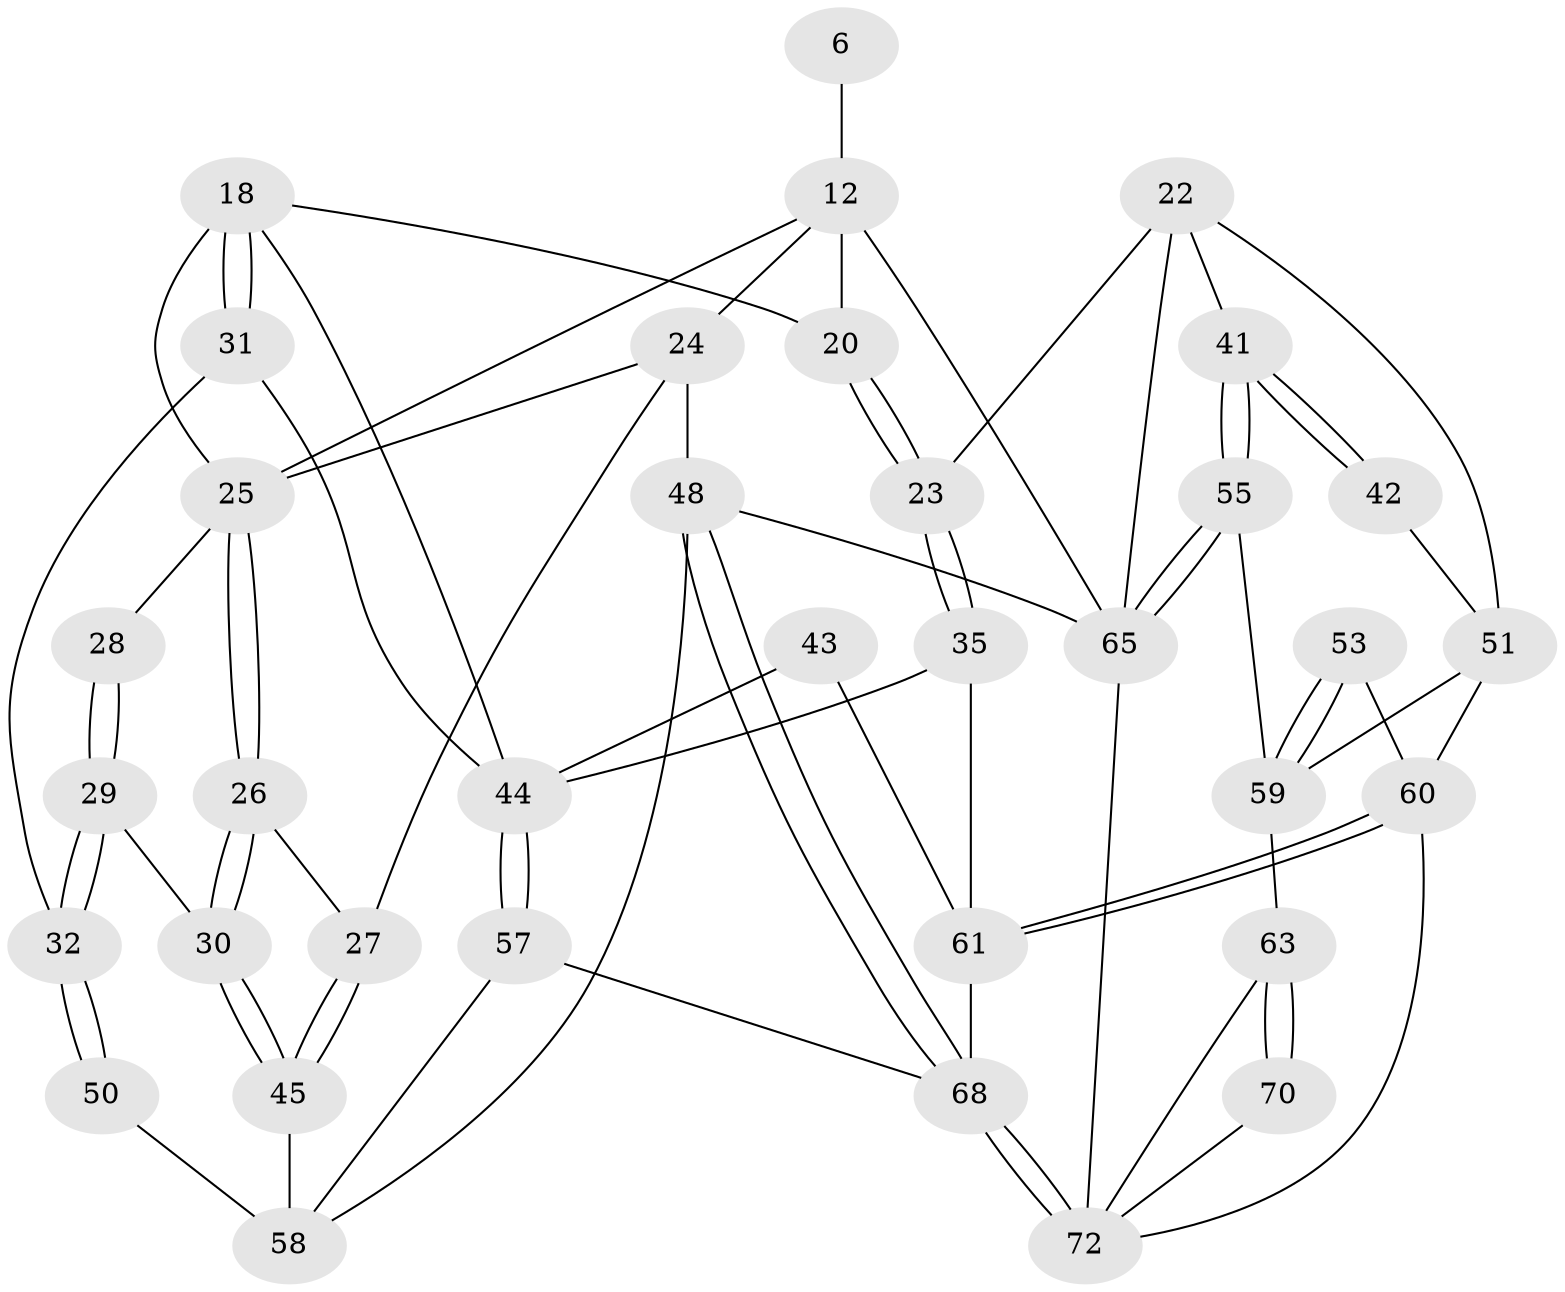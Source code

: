 // original degree distribution, {3: 0.027777777777777776, 4: 0.25, 5: 0.5, 6: 0.2222222222222222}
// Generated by graph-tools (version 1.1) at 2025/01/03/09/25 05:01:58]
// undirected, 36 vertices, 79 edges
graph export_dot {
graph [start="1"]
  node [color=gray90,style=filled];
  6 [pos="+0.4182647044340496+0.08879921755716838"];
  12 [pos="+0.4909914759413448+0.11955157583019341",super="+2+8"];
  18 [pos="+0.38410298429745143+0.3402551468972358",super="+17"];
  20 [pos="+0.7793205937740566+0.33986515306251214",super="+16"];
  22 [pos="+0.7801304396249287+0.3403396335283725",super="+21"];
  23 [pos="+0.7796263625139462+0.34012195457575284"];
  24 [pos="+0+0.1730905583099132",super="+15"];
  25 [pos="+0.09314131119237298+0.34017059661360183",super="+14+19"];
  26 [pos="+0.011652546093516153+0.42593559488622107"];
  27 [pos="+0+0.3844004624392884"];
  28 [pos="+0.29835750885930074+0.3709439412933212"];
  29 [pos="+0.1723697700816251+0.5403977818242414"];
  30 [pos="+0.15537296695365493+0.5373945122541198"];
  31 [pos="+0.33564321849360623+0.6361684398007434"];
  32 [pos="+0.20727645517823537+0.5874809302476071"];
  35 [pos="+0.627229069835501+0.5966086554691775"];
  41 [pos="+1+0.605145669609876"];
  42 [pos="+1+0.6012210725222028"];
  43 [pos="+0.4181383787448648+0.7223868541812893"];
  44 [pos="+0.4128829273325636+0.7204099450292469",super="+36"];
  45 [pos="+0+0.9027005758762718"];
  48 [pos="+0+1",super="+10"];
  50 [pos="+0.17956727434985617+0.6902506948904995"];
  51 [pos="+0.880217010518626+0.627866244111833",super="+38+37"];
  53 [pos="+0.7595684747584732+0.728007614957683"];
  55 [pos="+1+0.8400690942186864"];
  57 [pos="+0.27810289483141465+0.8209846457722811"];
  58 [pos="+0.22090054618750854+0.8033921071705689",super="+47+46"];
  59 [pos="+0.8752374705129028+0.8169283931618014",super="+56+52"];
  60 [pos="+0.7149725472539527+0.8428867113374907",super="+54+39"];
  61 [pos="+0.5269555935878786+0.8458642799714083",super="+49+40"];
  63 [pos="+0.8220611529027126+0.8742687869614116",super="+62"];
  65 [pos="+1+1",super="+9"];
  68 [pos="+0.23065329094509332+1",super="+67+66"];
  70 [pos="+0.9525902542272849+0.9756489558101785"];
  72 [pos="+0.49761633474132544+1",super="+71+64"];
  6 -- 12 [weight=3];
  12 -- 65;
  12 -- 20 [weight=2];
  12 -- 24;
  12 -- 25;
  18 -- 31;
  18 -- 31;
  18 -- 25;
  18 -- 44;
  18 -- 20;
  20 -- 23;
  20 -- 23;
  22 -- 23;
  22 -- 65;
  22 -- 41;
  22 -- 51;
  23 -- 35;
  23 -- 35;
  24 -- 27;
  24 -- 48 [weight=2];
  24 -- 25;
  25 -- 26;
  25 -- 26;
  25 -- 28 [weight=2];
  26 -- 27;
  26 -- 30;
  26 -- 30;
  27 -- 45;
  27 -- 45;
  28 -- 29;
  28 -- 29;
  29 -- 30;
  29 -- 32;
  29 -- 32;
  30 -- 45;
  30 -- 45;
  31 -- 32;
  31 -- 44;
  32 -- 50;
  32 -- 50;
  35 -- 44;
  35 -- 61;
  41 -- 42;
  41 -- 42;
  41 -- 55;
  41 -- 55;
  42 -- 51 [weight=2];
  43 -- 44 [weight=2];
  43 -- 61;
  44 -- 57;
  44 -- 57;
  45 -- 58;
  48 -- 68;
  48 -- 68;
  48 -- 65 [weight=2];
  48 -- 58;
  50 -- 58 [weight=2];
  51 -- 59;
  51 -- 60;
  53 -- 59 [weight=2];
  53 -- 59;
  53 -- 60;
  55 -- 65;
  55 -- 65;
  55 -- 59;
  57 -- 58;
  57 -- 68;
  59 -- 63;
  60 -- 61 [weight=2];
  60 -- 61;
  60 -- 72;
  61 -- 68;
  63 -- 70 [weight=2];
  63 -- 70;
  63 -- 72;
  65 -- 72;
  68 -- 72 [weight=2];
  68 -- 72;
  70 -- 72;
}
